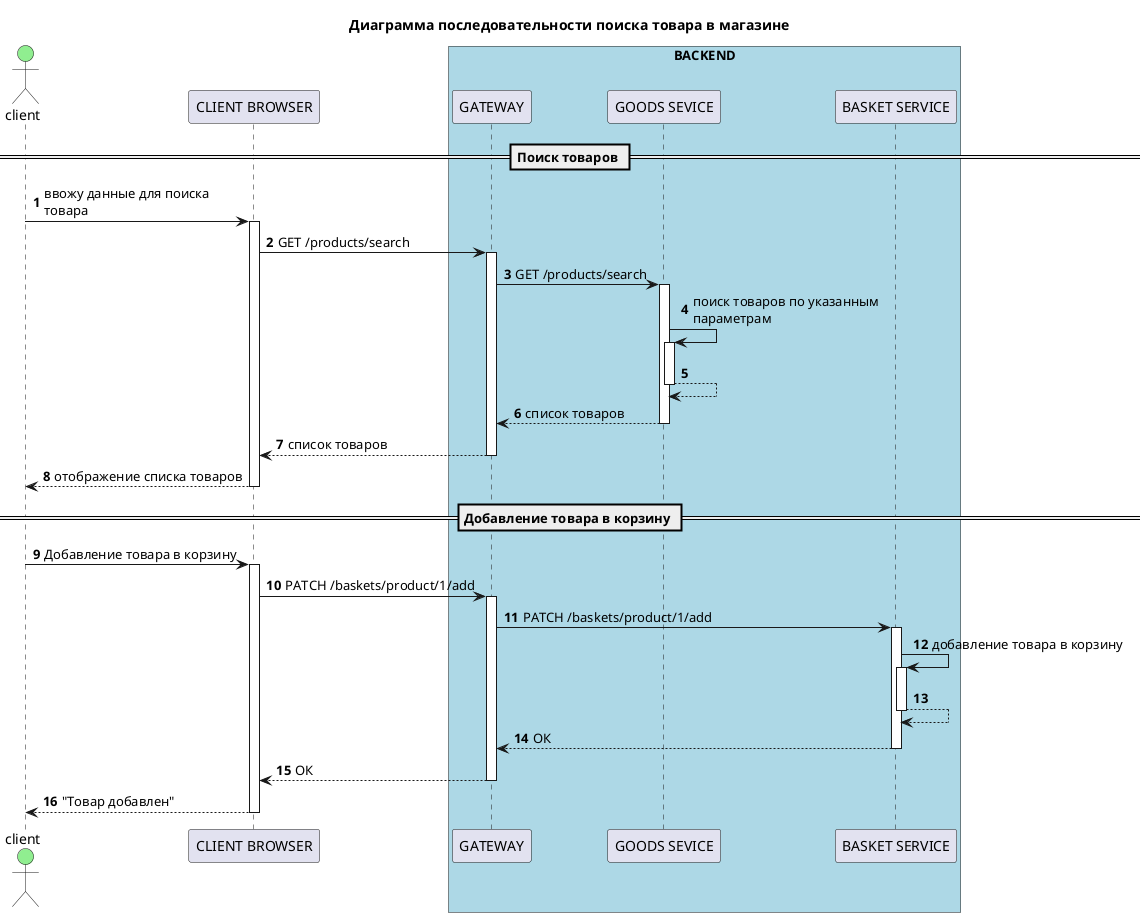 @startuml

'<SETTINGS>'
autonumber
autoactivate on
skinparam maxMessageSize 210
'</SETTINGS>'

title "Диаграмма последовательности поиска товара в магазине"

'<PARTICIPANTS>'
Actor client #LightGreen
participant "CLIENT BROWSER" as browser
'
box "BACKEND" #LightBlue
    participant GATEWAY as gateway
    participant "GOODS SEVICE" as goods
    participant "BASKET SERVICE" as basket
end box
'<\PARTICIPANTS>'

'<LOGIC>'
== Поиск товаров ==
client -> browser: ввожу данные для поиска товара
browser -> gateway: GET /products/search
gateway -> goods: GET /products/search
goods -> goods: поиск товаров по указанным параметрам
goods --> goods:
goods --> gateway: список товаров
gateway --> browser: список товаров
browser --> client: отображение списка товаров
== Добавление товара в корзину ==
client -> browser: Добавление товара в корзину
browser -> gateway: PATCH /baskets/product/1/add
gateway -> basket: PATCH /baskets/product/1/add
basket -> basket: добавление товара в корзину
basket --> basket
basket --> gateway: ОК
gateway --> browser: ОК
browser --> client: "Товар добавлен"
'<\LOGIC>'

@enduml

